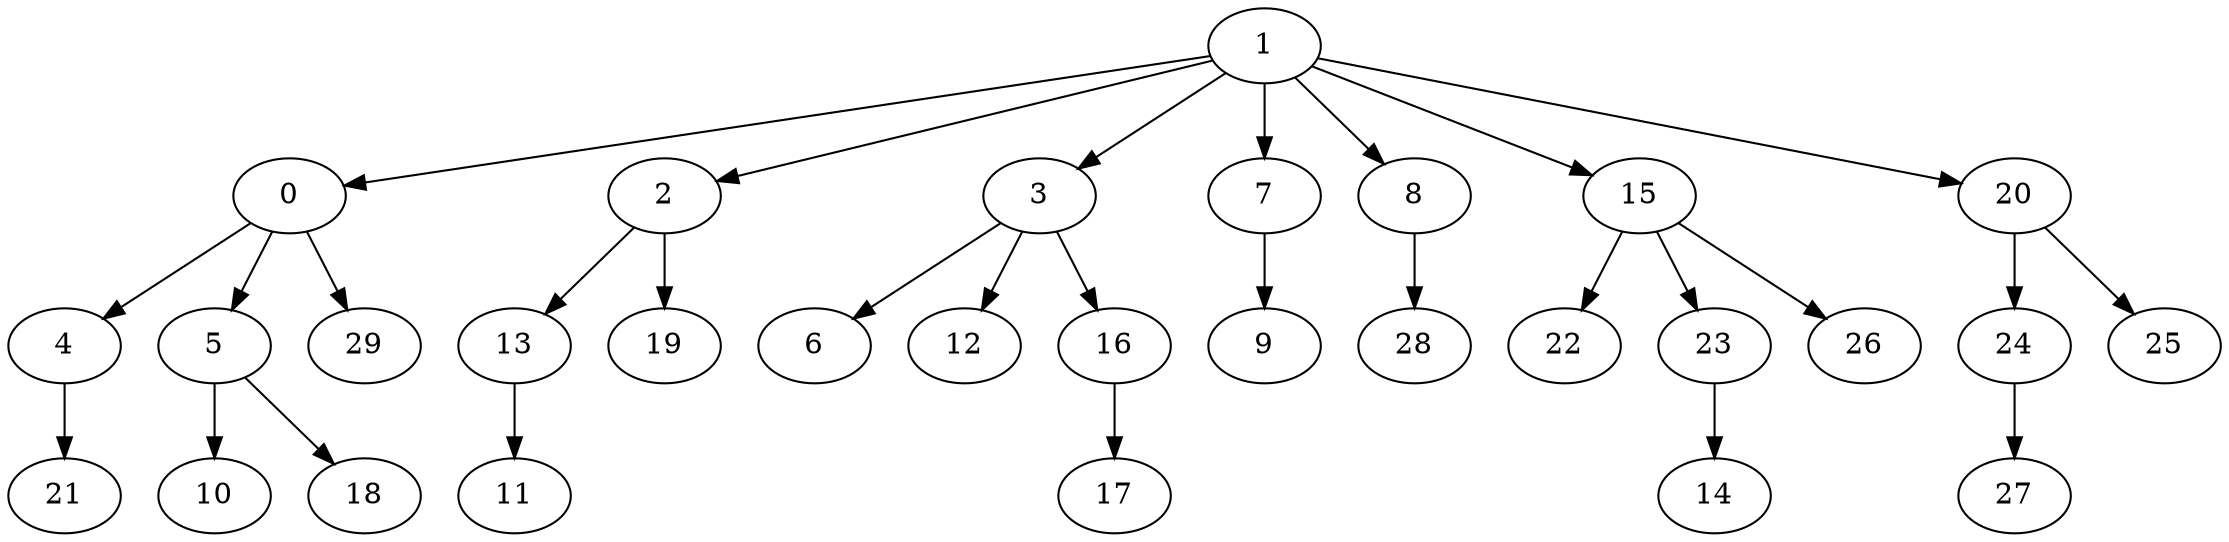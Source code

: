 digraph {
  1 -> 0;
  1 -> 2;
  1 -> 3;
  1 -> 7;
  1 -> 8;
  1 -> 15;
  1 -> 20;
  0 -> 4;
  0 -> 5;
  0 -> 29;
  2 -> 13;
  2 -> 19;
  3 -> 6;
  3 -> 12;
  3 -> 16;
  7 -> 9;
  8 -> 28;
  15 -> 22;
  15 -> 23;
  15 -> 26;
  20 -> 24;
  20 -> 25;
  4 -> 21;
  5 -> 10;
  5 -> 18;
  13 -> 11;
  16 -> 17;
  23 -> 14;
  24 -> 27;
}